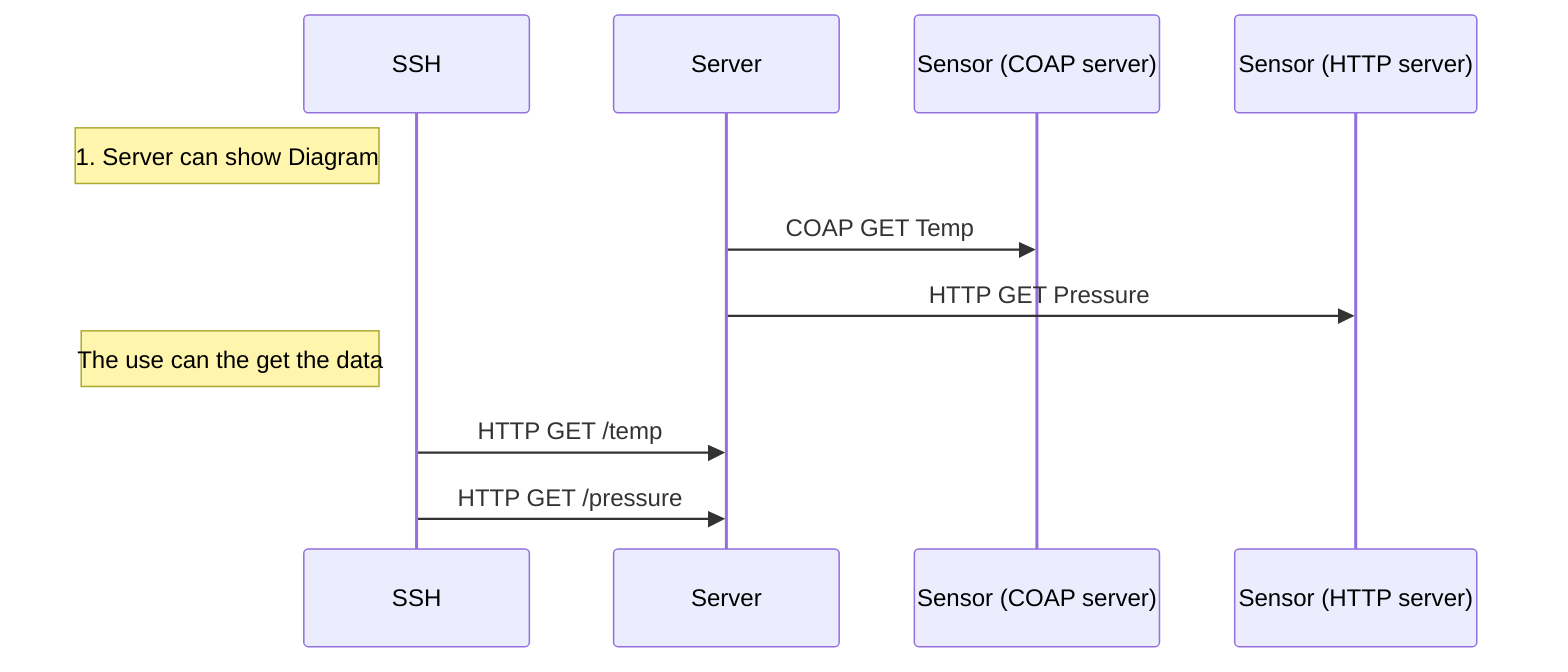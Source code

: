 sequenceDiagram
    Note left of SSH: 1. Server can show Diagram
    Server ->> Sensor (COAP server): COAP GET Temp
    Server ->> Sensor (HTTP server): HTTP GET Pressure
    Note left of SSH: The use can the get the data
    SSH ->> Server: HTTP GET /temp
    SSH ->> Server: HTTP GET /pressure